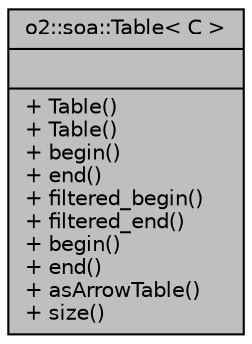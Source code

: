 digraph "o2::soa::Table&lt; C &gt;"
{
 // INTERACTIVE_SVG=YES
  bgcolor="transparent";
  edge [fontname="Helvetica",fontsize="10",labelfontname="Helvetica",labelfontsize="10"];
  node [fontname="Helvetica",fontsize="10",shape=record];
  Node1 [label="{o2::soa::Table\< C \>\n||+ Table()\l+ Table()\l+ begin()\l+ end()\l+ filtered_begin()\l+ filtered_end()\l+ begin()\l+ end()\l+ asArrowTable()\l+ size()\l}",height=0.2,width=0.4,color="black", fillcolor="grey75", style="filled", fontcolor="black"];
}
